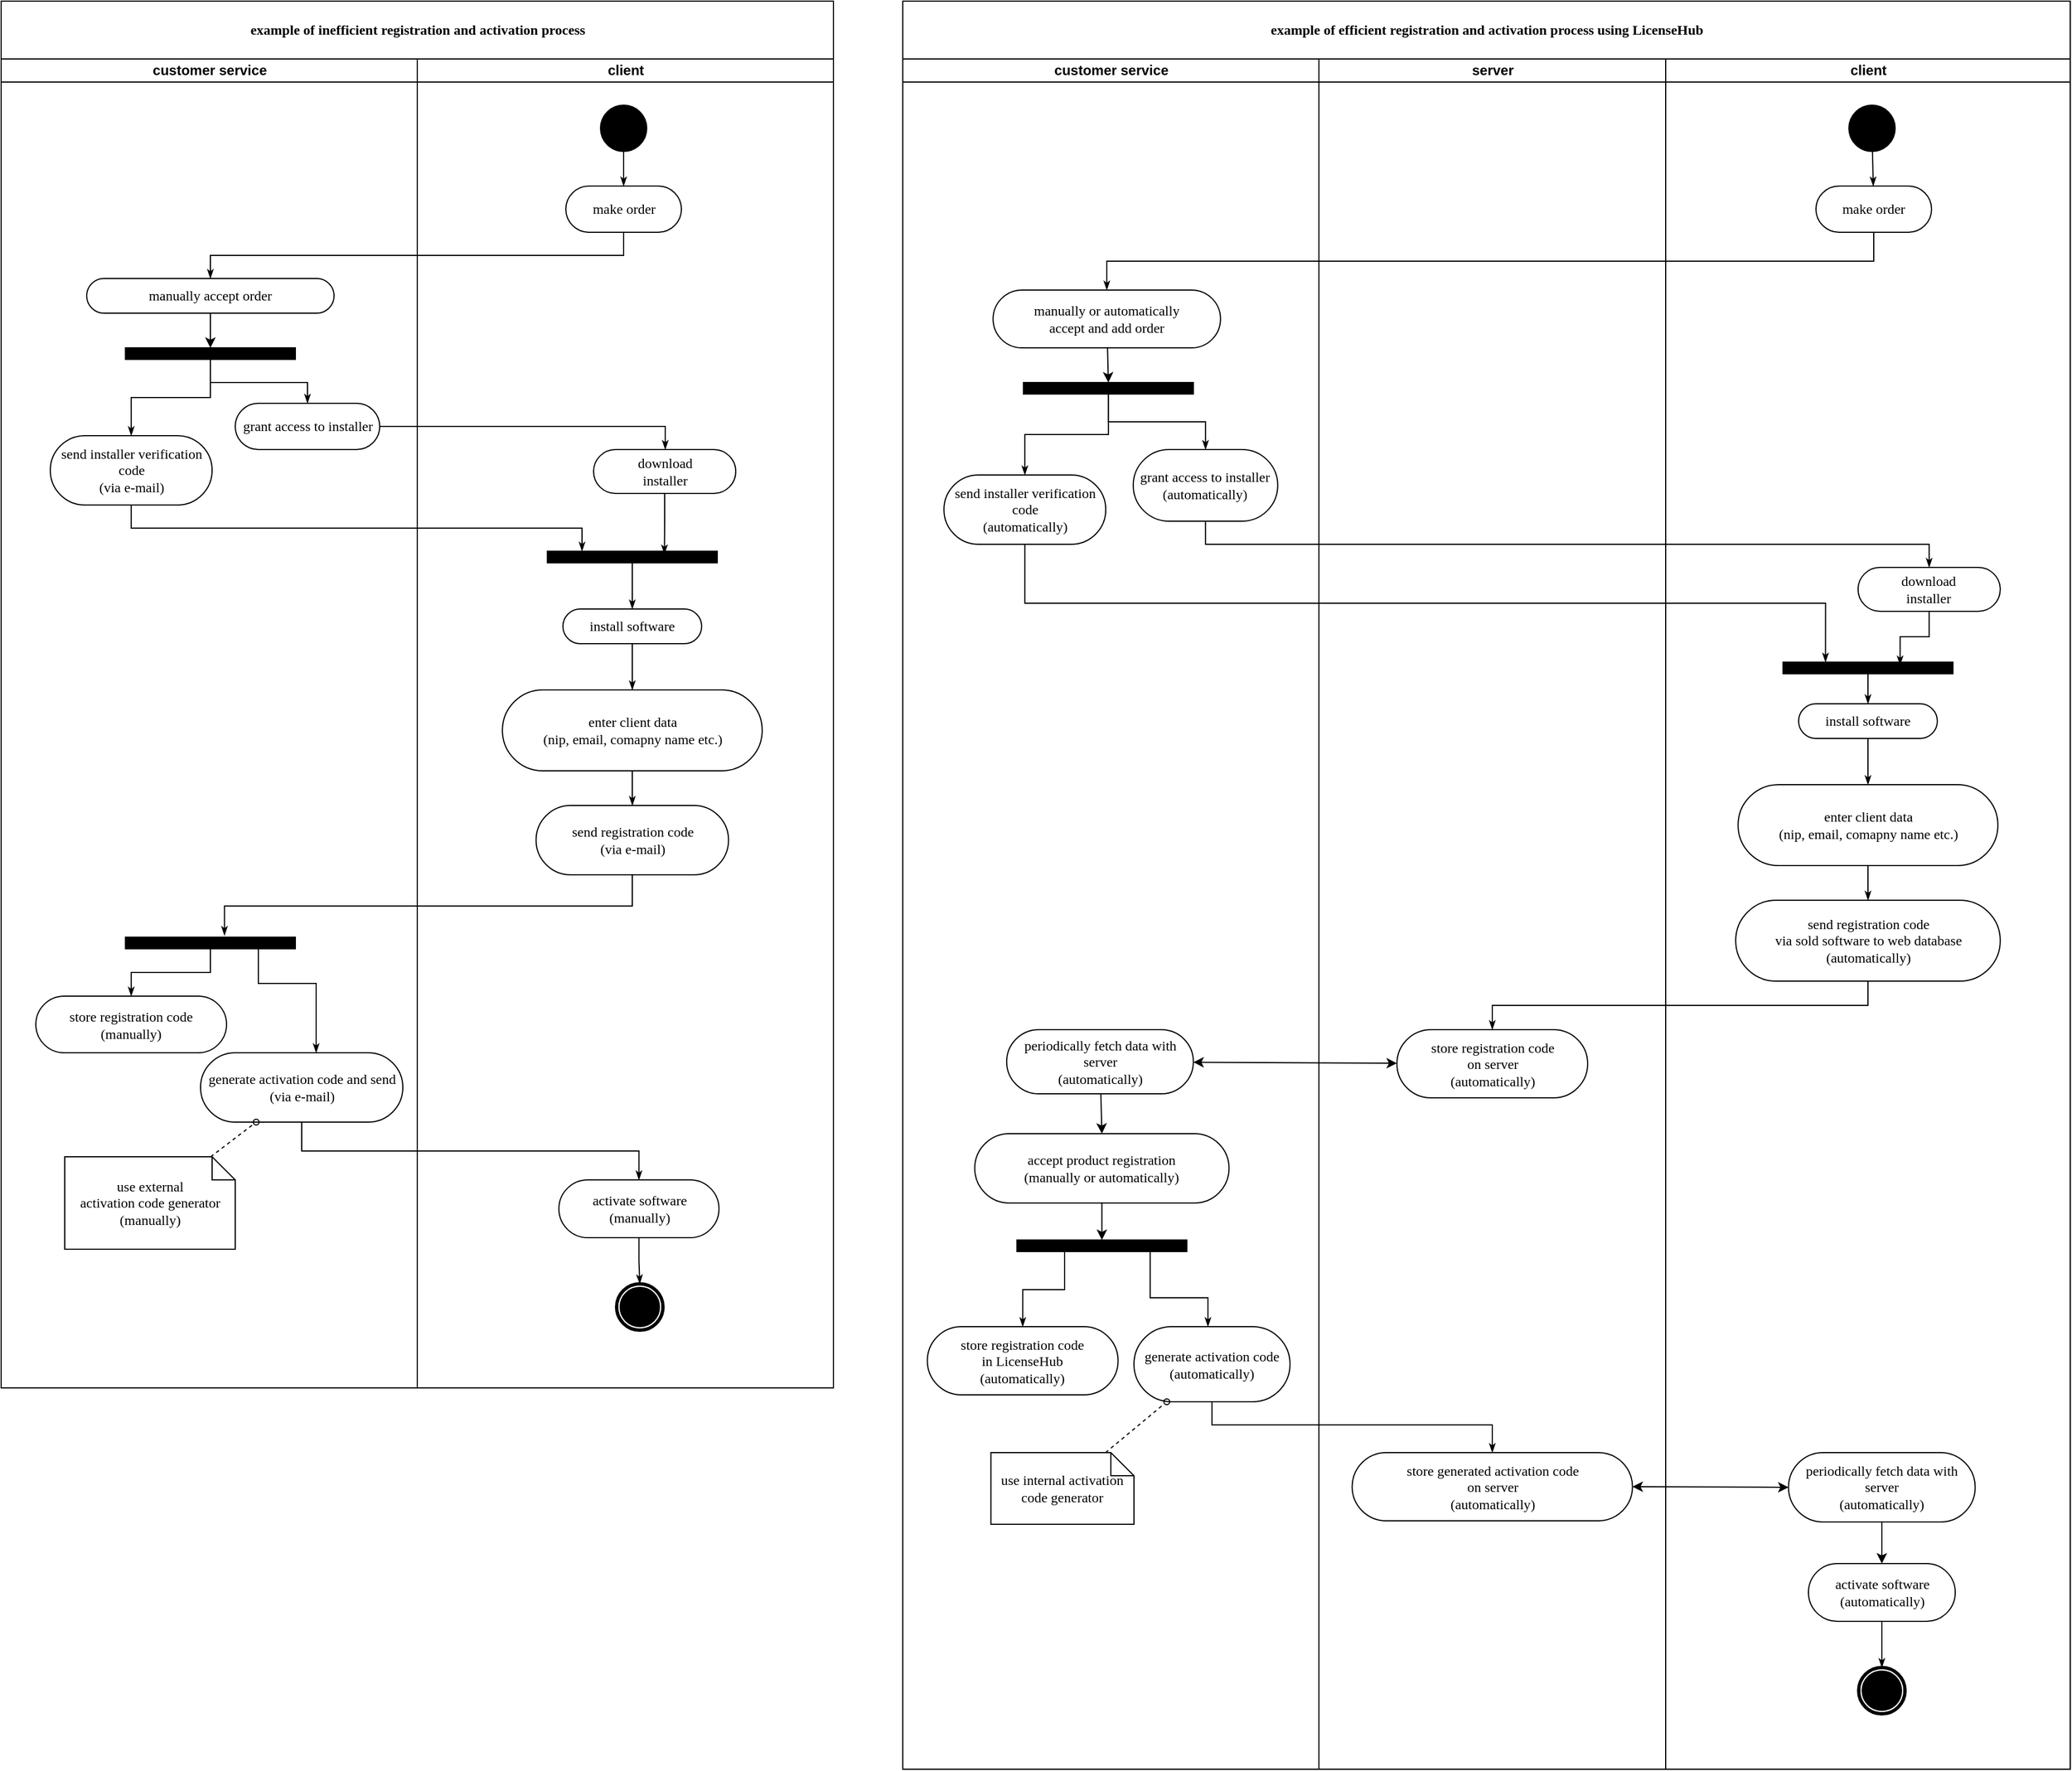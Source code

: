 <mxfile scale="1" border="40">
    <diagram name="Page-1" id="0783ab3e-0a74-02c8-0abd-f7b4e66b4bec">
        <mxGraphModel dx="2727" dy="1820" grid="1" gridSize="10" guides="1" tooltips="1" connect="1" arrows="1" fold="1" page="0" pageScale="1" pageWidth="850" pageHeight="1100" background="#ffffff" math="0" shadow="0">
            <root>
                <mxCell id="0"/>
                <mxCell id="1" parent="0"/>
                <mxCell id="1c1d494c118603dd-1" value="example of&amp;nbsp;inefficient registration and activation process" style="swimlane;html=1;childLayout=stackLayout;startSize=50;rounded=0;shadow=0;comic=0;labelBackgroundColor=none;strokeWidth=1;fontFamily=Verdana;fontSize=12;align=center;strokeColor=#000000;" parent="1" vertex="1">
                    <mxGeometry x="100" y="10" width="720" height="1200" as="geometry">
                        <mxRectangle x="40" y="20" width="440" height="30" as="alternateBounds"/>
                    </mxGeometry>
                </mxCell>
                <mxCell id="jAqfNEqAzGO9UF7VZpTB-259" style="edgeStyle=orthogonalEdgeStyle;shape=connector;rounded=0;orthogonalLoop=1;jettySize=auto;html=1;entryX=0.5;entryY=0;entryDx=0;entryDy=0;labelBackgroundColor=none;strokeColor=#000000;strokeWidth=1;align=center;verticalAlign=middle;fontFamily=Verdana;fontSize=12;fontColor=default;startArrow=none;startFill=0;endArrow=classicThin;endFill=1;startSize=5;endSize=5;exitX=0.5;exitY=1;exitDx=0;exitDy=0;" parent="1c1d494c118603dd-1" source="jAqfNEqAzGO9UF7VZpTB-253" target="105" edge="1">
                    <mxGeometry relative="1" as="geometry">
                        <mxPoint x="835" y="160" as="sourcePoint"/>
                    </mxGeometry>
                </mxCell>
                <mxCell id="jAqfNEqAzGO9UF7VZpTB-1" value="customer service" style="swimlane;html=1;startSize=20;strokeColor=#000000;" parent="1c1d494c118603dd-1" vertex="1">
                    <mxGeometry y="50" width="360" height="1150" as="geometry"/>
                </mxCell>
                <mxCell id="jAqfNEqAzGO9UF7VZpTB-306" value="store registration code&lt;br&gt;(manually)" style="rounded=1;whiteSpace=wrap;html=1;shadow=0;comic=0;labelBackgroundColor=none;strokeWidth=1;fontFamily=Verdana;fontSize=12;align=center;arcSize=50;strokeColor=#000000;" parent="jAqfNEqAzGO9UF7VZpTB-1" vertex="1">
                    <mxGeometry x="30" y="811" width="165" height="49" as="geometry"/>
                </mxCell>
                <mxCell id="jAqfNEqAzGO9UF7VZpTB-312" value="generate activation code and send&lt;br&gt;(via e-mail)" style="rounded=1;whiteSpace=wrap;html=1;shadow=0;comic=0;labelBackgroundColor=none;strokeWidth=1;fontFamily=Verdana;fontSize=12;align=center;arcSize=50;strokeColor=#000000;" parent="jAqfNEqAzGO9UF7VZpTB-1" vertex="1">
                    <mxGeometry x="172.5" y="860" width="175" height="60" as="geometry"/>
                </mxCell>
                <mxCell id="jAqfNEqAzGO9UF7VZpTB-314" value="use external&lt;br&gt;activation code generator&lt;br&gt;(manually)" style="shape=note;whiteSpace=wrap;html=1;rounded=0;shadow=0;comic=0;labelBackgroundColor=none;strokeWidth=1;fontFamily=Verdana;fontSize=12;align=center;size=20;strokeColor=#000000;" parent="jAqfNEqAzGO9UF7VZpTB-1" vertex="1">
                    <mxGeometry x="55" y="950" width="147.5" height="80" as="geometry"/>
                </mxCell>
                <mxCell id="jAqfNEqAzGO9UF7VZpTB-258" value="" style="whiteSpace=wrap;html=1;rounded=0;shadow=0;comic=0;labelBackgroundColor=none;strokeWidth=1;fillColor=#000000;fontFamily=Verdana;fontSize=12;align=center;rotation=0;strokeColor=#000000;" parent="jAqfNEqAzGO9UF7VZpTB-1" vertex="1">
                    <mxGeometry x="107.5" y="250" width="147" height="10" as="geometry"/>
                </mxCell>
                <mxCell id="jAqfNEqAzGO9UF7VZpTB-262" style="edgeStyle=orthogonalEdgeStyle;shape=connector;rounded=0;orthogonalLoop=1;jettySize=auto;html=1;labelBackgroundColor=none;strokeColor=#000000;strokeWidth=1;align=center;verticalAlign=middle;fontFamily=Verdana;fontSize=12;fontColor=default;startArrow=none;startFill=0;endArrow=classicThin;endFill=1;startSize=5;endSize=5;" parent="jAqfNEqAzGO9UF7VZpTB-1" source="jAqfNEqAzGO9UF7VZpTB-258" target="jAqfNEqAzGO9UF7VZpTB-261" edge="1">
                    <mxGeometry relative="1" as="geometry"/>
                </mxCell>
                <mxCell id="jAqfNEqAzGO9UF7VZpTB-255" value="grant access to installer" style="rounded=1;whiteSpace=wrap;html=1;shadow=0;comic=0;labelBackgroundColor=none;strokeWidth=1;fontFamily=Verdana;fontSize=12;align=center;arcSize=50;strokeColor=#000000;" parent="jAqfNEqAzGO9UF7VZpTB-1" vertex="1">
                    <mxGeometry x="202.5" y="298" width="125" height="40" as="geometry"/>
                </mxCell>
                <mxCell id="jAqfNEqAzGO9UF7VZpTB-260" style="edgeStyle=orthogonalEdgeStyle;shape=connector;rounded=0;orthogonalLoop=1;jettySize=auto;html=1;labelBackgroundColor=none;strokeColor=#000000;strokeWidth=1;align=center;verticalAlign=middle;fontFamily=Verdana;fontSize=12;fontColor=default;startArrow=none;startFill=0;endArrow=classicThin;endFill=1;startSize=5;endSize=5;" parent="jAqfNEqAzGO9UF7VZpTB-1" source="jAqfNEqAzGO9UF7VZpTB-258" target="jAqfNEqAzGO9UF7VZpTB-255" edge="1">
                    <mxGeometry relative="1" as="geometry"/>
                </mxCell>
                <mxCell id="jAqfNEqAzGO9UF7VZpTB-261" value="send installer verification code&lt;br&gt;(via e-mail)" style="rounded=1;whiteSpace=wrap;html=1;shadow=0;comic=0;labelBackgroundColor=none;strokeWidth=1;fontFamily=Verdana;fontSize=12;align=center;arcSize=50;strokeColor=#000000;" parent="jAqfNEqAzGO9UF7VZpTB-1" vertex="1">
                    <mxGeometry x="42.5" y="326" width="140" height="60" as="geometry"/>
                </mxCell>
                <mxCell id="jAqfNEqAzGO9UF7VZpTB-315" style="edgeStyle=none;rounded=0;html=1;dashed=1;labelBackgroundColor=none;startArrow=none;startFill=0;startSize=5;endArrow=oval;endFill=0;endSize=5;jettySize=auto;orthogonalLoop=1;strokeWidth=1;fontFamily=Verdana;fontSize=12;strokeColor=#000000;" parent="jAqfNEqAzGO9UF7VZpTB-1" source="jAqfNEqAzGO9UF7VZpTB-314" target="jAqfNEqAzGO9UF7VZpTB-312" edge="1">
                    <mxGeometry relative="1" as="geometry">
                        <mxPoint x="1487.5" y="819" as="sourcePoint"/>
                        <mxPoint x="1807.5" y="779" as="targetPoint"/>
                    </mxGeometry>
                </mxCell>
                <mxCell id="jAqfNEqAzGO9UF7VZpTB-320" style="edgeStyle=orthogonalEdgeStyle;shape=connector;rounded=0;orthogonalLoop=1;jettySize=auto;html=1;labelBackgroundColor=none;strokeColor=#000000;strokeWidth=1;align=center;verticalAlign=middle;fontFamily=Verdana;fontSize=12;fontColor=default;startArrow=none;startFill=0;endArrow=classicThin;endFill=1;startSize=5;endSize=5;" parent="jAqfNEqAzGO9UF7VZpTB-1" source="jAqfNEqAzGO9UF7VZpTB-319" target="jAqfNEqAzGO9UF7VZpTB-306" edge="1">
                    <mxGeometry relative="1" as="geometry"/>
                </mxCell>
                <mxCell id="jAqfNEqAzGO9UF7VZpTB-321" style="edgeStyle=orthogonalEdgeStyle;shape=connector;rounded=0;orthogonalLoop=1;jettySize=auto;html=1;labelBackgroundColor=none;strokeColor=#000000;strokeWidth=1;align=center;verticalAlign=middle;fontFamily=Verdana;fontSize=12;fontColor=default;startArrow=none;startFill=0;endArrow=classicThin;endFill=1;startSize=5;endSize=5;" parent="jAqfNEqAzGO9UF7VZpTB-1" source="jAqfNEqAzGO9UF7VZpTB-319" target="jAqfNEqAzGO9UF7VZpTB-312" edge="1">
                    <mxGeometry relative="1" as="geometry">
                        <Array as="points">
                            <mxPoint x="222.5" y="800"/>
                            <mxPoint x="272.5" y="800"/>
                        </Array>
                    </mxGeometry>
                </mxCell>
                <mxCell id="jAqfNEqAzGO9UF7VZpTB-319" value="" style="whiteSpace=wrap;html=1;rounded=0;shadow=0;comic=0;labelBackgroundColor=none;strokeWidth=1;fillColor=#000000;fontFamily=Verdana;fontSize=12;align=center;rotation=0;strokeColor=#000000;" parent="jAqfNEqAzGO9UF7VZpTB-1" vertex="1">
                    <mxGeometry x="107.5" y="760" width="147" height="10" as="geometry"/>
                </mxCell>
                <mxCell id="106" style="edgeStyle=none;html=1;exitX=0.5;exitY=1;exitDx=0;exitDy=0;entryX=0.5;entryY=0;entryDx=0;entryDy=0;strokeColor=#000000;" edge="1" parent="jAqfNEqAzGO9UF7VZpTB-1" source="105" target="jAqfNEqAzGO9UF7VZpTB-258">
                    <mxGeometry relative="1" as="geometry"/>
                </mxCell>
                <mxCell id="105" value="manually accept order" style="rounded=1;whiteSpace=wrap;html=1;shadow=0;comic=0;labelBackgroundColor=none;strokeWidth=1;fontFamily=Verdana;fontSize=12;align=center;arcSize=50;strokeColor=#000000;" vertex="1" parent="jAqfNEqAzGO9UF7VZpTB-1">
                    <mxGeometry x="74" y="190" width="214" height="30" as="geometry"/>
                </mxCell>
                <mxCell id="jAqfNEqAzGO9UF7VZpTB-266" style="edgeStyle=orthogonalEdgeStyle;shape=connector;rounded=0;orthogonalLoop=1;jettySize=auto;html=1;labelBackgroundColor=none;strokeColor=#000000;strokeWidth=1;align=center;verticalAlign=middle;fontFamily=Verdana;fontSize=12;fontColor=default;startArrow=none;startFill=0;endArrow=classicThin;endFill=1;startSize=5;endSize=5;" parent="1c1d494c118603dd-1" source="jAqfNEqAzGO9UF7VZpTB-261" target="jAqfNEqAzGO9UF7VZpTB-263" edge="1">
                    <mxGeometry relative="1" as="geometry">
                        <Array as="points">
                            <mxPoint x="112.5" y="456"/>
                            <mxPoint x="502.5" y="456"/>
                        </Array>
                    </mxGeometry>
                </mxCell>
                <mxCell id="jAqfNEqAzGO9UF7VZpTB-257" style="edgeStyle=orthogonalEdgeStyle;shape=connector;rounded=0;orthogonalLoop=1;jettySize=auto;html=1;labelBackgroundColor=none;strokeColor=#000000;strokeWidth=1;align=center;verticalAlign=middle;fontFamily=Verdana;fontSize=12;fontColor=default;startArrow=none;startFill=0;endArrow=classicThin;endFill=1;startSize=5;endSize=5;" parent="1c1d494c118603dd-1" source="jAqfNEqAzGO9UF7VZpTB-255" target="jAqfNEqAzGO9UF7VZpTB-252" edge="1">
                    <mxGeometry relative="1" as="geometry">
                        <mxPoint x="847.5" y="378" as="targetPoint"/>
                        <Array as="points">
                            <mxPoint x="574.5" y="368"/>
                        </Array>
                    </mxGeometry>
                </mxCell>
                <mxCell id="jAqfNEqAzGO9UF7VZpTB-362" style="edgeStyle=orthogonalEdgeStyle;shape=connector;rounded=0;orthogonalLoop=1;jettySize=auto;html=1;entryX=0.583;entryY=-0.149;entryDx=0;entryDy=0;entryPerimeter=0;labelBackgroundColor=none;strokeColor=#000000;strokeWidth=1;align=center;verticalAlign=middle;fontFamily=Verdana;fontSize=12;fontColor=default;startArrow=none;startFill=0;endArrow=classicThin;endFill=1;startSize=5;endSize=5;exitX=0.5;exitY=1;exitDx=0;exitDy=0;" parent="1c1d494c118603dd-1" source="jAqfNEqAzGO9UF7VZpTB-303" target="jAqfNEqAzGO9UF7VZpTB-319" edge="1">
                    <mxGeometry relative="1" as="geometry">
                        <mxPoint x="479.86" y="676" as="sourcePoint"/>
                        <mxPoint x="192.5" y="692.95" as="targetPoint"/>
                    </mxGeometry>
                </mxCell>
                <mxCell id="jAqfNEqAzGO9UF7VZpTB-317" style="edgeStyle=orthogonalEdgeStyle;shape=connector;rounded=0;orthogonalLoop=1;jettySize=auto;html=1;labelBackgroundColor=none;strokeColor=#000000;strokeWidth=1;align=center;verticalAlign=middle;fontFamily=Verdana;fontSize=12;fontColor=default;startArrow=none;startFill=0;endArrow=classicThin;endFill=1;startSize=5;endSize=5;exitX=0.5;exitY=1;exitDx=0;exitDy=0;" parent="1c1d494c118603dd-1" source="jAqfNEqAzGO9UF7VZpTB-312" target="jAqfNEqAzGO9UF7VZpTB-316" edge="1">
                    <mxGeometry relative="1" as="geometry"/>
                </mxCell>
                <mxCell id="1c1d494c118603dd-4" value="client" style="swimlane;html=1;startSize=20;strokeColor=#000000;" parent="1c1d494c118603dd-1" vertex="1">
                    <mxGeometry x="360" y="50" width="360" height="1150" as="geometry"/>
                </mxCell>
                <mxCell id="60571a20871a0731-5" value="" style="shape=mxgraph.bpmn.shape;html=1;verticalLabelPosition=bottom;labelBackgroundColor=#ffffff;verticalAlign=top;perimeter=ellipsePerimeter;outline=end;symbol=terminate;rounded=0;shadow=0;comic=0;strokeWidth=1;fontFamily=Verdana;fontSize=12;align=center;strokeColor=#000000;" parent="1c1d494c118603dd-4" vertex="1">
                    <mxGeometry x="172.5" y="1060" width="40" height="40" as="geometry"/>
                </mxCell>
                <mxCell id="jAqfNEqAzGO9UF7VZpTB-253" value="make order" style="rounded=1;whiteSpace=wrap;html=1;shadow=0;comic=0;labelBackgroundColor=none;strokeWidth=1;fontFamily=Verdana;fontSize=12;align=center;arcSize=50;strokeColor=#000000;" parent="1c1d494c118603dd-4" vertex="1">
                    <mxGeometry x="128.5" y="110" width="100" height="40" as="geometry"/>
                </mxCell>
                <mxCell id="jAqfNEqAzGO9UF7VZpTB-254" style="edgeStyle=none;shape=connector;rounded=0;orthogonalLoop=1;jettySize=auto;html=1;labelBackgroundColor=none;strokeColor=#000000;strokeWidth=1;align=center;verticalAlign=middle;fontFamily=Verdana;fontSize=12;fontColor=default;startArrow=none;startFill=0;endArrow=classicThin;endFill=1;startSize=5;endSize=5;" parent="1c1d494c118603dd-4" source="60571a20871a0731-4" target="jAqfNEqAzGO9UF7VZpTB-253" edge="1">
                    <mxGeometry relative="1" as="geometry"/>
                </mxCell>
                <mxCell id="60571a20871a0731-4" value="" style="ellipse;whiteSpace=wrap;html=1;rounded=0;shadow=0;comic=0;labelBackgroundColor=none;strokeWidth=1;fillColor=#000000;fontFamily=Verdana;fontSize=12;align=center;strokeColor=#000000;" parent="1c1d494c118603dd-4" vertex="1">
                    <mxGeometry x="158.5" y="40" width="40" height="40" as="geometry"/>
                </mxCell>
                <mxCell id="jAqfNEqAzGO9UF7VZpTB-252" value="download&lt;br&gt;installer" style="rounded=1;whiteSpace=wrap;html=1;shadow=0;comic=0;labelBackgroundColor=none;strokeWidth=1;fontFamily=Verdana;fontSize=12;align=center;arcSize=50;strokeColor=#000000;" parent="1c1d494c118603dd-4" vertex="1">
                    <mxGeometry x="152.5" y="338" width="123" height="38" as="geometry"/>
                </mxCell>
                <mxCell id="jAqfNEqAzGO9UF7VZpTB-285" style="edgeStyle=orthogonalEdgeStyle;shape=connector;rounded=0;orthogonalLoop=1;jettySize=auto;html=1;entryX=0.5;entryY=0;entryDx=0;entryDy=0;labelBackgroundColor=none;strokeColor=#000000;strokeWidth=1;align=center;verticalAlign=middle;fontFamily=Verdana;fontSize=12;fontColor=default;startArrow=none;startFill=0;endArrow=classicThin;endFill=1;startSize=5;endSize=5;" parent="1c1d494c118603dd-4" source="jAqfNEqAzGO9UF7VZpTB-263" target="jAqfNEqAzGO9UF7VZpTB-284" edge="1">
                    <mxGeometry relative="1" as="geometry"/>
                </mxCell>
                <mxCell id="jAqfNEqAzGO9UF7VZpTB-263" value="" style="whiteSpace=wrap;html=1;rounded=0;shadow=0;comic=0;labelBackgroundColor=none;strokeWidth=1;fillColor=#000000;fontFamily=Verdana;fontSize=12;align=center;rotation=0;strokeColor=#000000;" parent="1c1d494c118603dd-4" vertex="1">
                    <mxGeometry x="112.5" y="426" width="147" height="10" as="geometry"/>
                </mxCell>
                <mxCell id="jAqfNEqAzGO9UF7VZpTB-265" style="edgeStyle=orthogonalEdgeStyle;shape=connector;rounded=0;orthogonalLoop=1;jettySize=auto;html=1;entryX=0.689;entryY=0.246;entryDx=0;entryDy=0;entryPerimeter=0;labelBackgroundColor=none;strokeColor=#000000;strokeWidth=1;align=center;verticalAlign=middle;fontFamily=Verdana;fontSize=12;fontColor=default;startArrow=none;startFill=0;endArrow=classicThin;endFill=1;startSize=5;endSize=5;" parent="1c1d494c118603dd-4" source="jAqfNEqAzGO9UF7VZpTB-252" target="jAqfNEqAzGO9UF7VZpTB-263" edge="1">
                    <mxGeometry relative="1" as="geometry"/>
                </mxCell>
                <mxCell id="jAqfNEqAzGO9UF7VZpTB-311" style="edgeStyle=orthogonalEdgeStyle;shape=connector;rounded=0;orthogonalLoop=1;jettySize=auto;html=1;labelBackgroundColor=none;strokeColor=#000000;strokeWidth=1;align=center;verticalAlign=middle;fontFamily=Verdana;fontSize=12;fontColor=default;startArrow=none;startFill=0;endArrow=classicThin;endFill=1;startSize=5;endSize=5;" parent="1c1d494c118603dd-4" source="jAqfNEqAzGO9UF7VZpTB-284" target="jAqfNEqAzGO9UF7VZpTB-308" edge="1">
                    <mxGeometry relative="1" as="geometry"/>
                </mxCell>
                <mxCell id="jAqfNEqAzGO9UF7VZpTB-284" value="install software" style="rounded=1;whiteSpace=wrap;html=1;shadow=0;comic=0;labelBackgroundColor=none;strokeWidth=1;fontFamily=Verdana;fontSize=12;align=center;arcSize=50;strokeColor=#000000;" parent="1c1d494c118603dd-4" vertex="1">
                    <mxGeometry x="126" y="476" width="120" height="30" as="geometry"/>
                </mxCell>
                <mxCell id="jAqfNEqAzGO9UF7VZpTB-303" value="send registration code &lt;br&gt;(via e-mail)" style="rounded=1;whiteSpace=wrap;html=1;shadow=0;comic=0;labelBackgroundColor=none;strokeWidth=1;fontFamily=Verdana;fontSize=12;align=center;arcSize=50;strokeColor=#000000;" parent="1c1d494c118603dd-4" vertex="1">
                    <mxGeometry x="102.75" y="646" width="166.5" height="60" as="geometry"/>
                </mxCell>
                <mxCell id="jAqfNEqAzGO9UF7VZpTB-309" style="edgeStyle=orthogonalEdgeStyle;shape=connector;rounded=0;orthogonalLoop=1;jettySize=auto;html=1;labelBackgroundColor=none;strokeColor=#000000;strokeWidth=1;align=center;verticalAlign=middle;fontFamily=Verdana;fontSize=12;fontColor=default;startArrow=none;startFill=0;endArrow=classicThin;endFill=1;startSize=5;endSize=5;" parent="1c1d494c118603dd-4" source="jAqfNEqAzGO9UF7VZpTB-308" target="jAqfNEqAzGO9UF7VZpTB-303" edge="1">
                    <mxGeometry relative="1" as="geometry"/>
                </mxCell>
                <mxCell id="jAqfNEqAzGO9UF7VZpTB-308" value="enter client data &lt;br&gt;(nip, email, comapny name etc.)" style="rounded=1;whiteSpace=wrap;html=1;shadow=0;comic=0;labelBackgroundColor=none;strokeWidth=1;fontFamily=Verdana;fontSize=12;align=center;arcSize=50;strokeColor=#000000;" parent="1c1d494c118603dd-4" vertex="1">
                    <mxGeometry x="73.63" y="546" width="224.75" height="70" as="geometry"/>
                </mxCell>
                <mxCell id="jAqfNEqAzGO9UF7VZpTB-318" style="edgeStyle=orthogonalEdgeStyle;shape=connector;rounded=0;orthogonalLoop=1;jettySize=auto;html=1;labelBackgroundColor=none;strokeColor=#000000;strokeWidth=1;align=center;verticalAlign=middle;fontFamily=Verdana;fontSize=12;fontColor=default;startArrow=none;startFill=0;endArrow=classicThin;endFill=1;startSize=5;endSize=5;" parent="1c1d494c118603dd-4" source="jAqfNEqAzGO9UF7VZpTB-316" target="60571a20871a0731-5" edge="1">
                    <mxGeometry relative="1" as="geometry"/>
                </mxCell>
                <mxCell id="jAqfNEqAzGO9UF7VZpTB-316" value="activate software&lt;br&gt;(manually)" style="rounded=1;whiteSpace=wrap;html=1;shadow=0;comic=0;labelBackgroundColor=none;strokeWidth=1;fontFamily=Verdana;fontSize=12;align=center;arcSize=50;strokeColor=#000000;" parent="1c1d494c118603dd-4" vertex="1">
                    <mxGeometry x="122.5" y="970" width="138.5" height="50" as="geometry"/>
                </mxCell>
                <mxCell id="2" value="example of efficient registration and activation process using LicenseHub" style="swimlane;html=1;childLayout=stackLayout;startSize=50;rounded=0;shadow=0;comic=0;labelBackgroundColor=none;strokeWidth=1;fontFamily=Verdana;fontSize=12;align=center;strokeColor=#000000;" parent="1" vertex="1">
                    <mxGeometry x="880" y="10" width="1010" height="1530" as="geometry">
                        <mxRectangle x="40" y="20" width="440" height="30" as="alternateBounds"/>
                    </mxGeometry>
                </mxCell>
                <mxCell id="5" style="edgeStyle=orthogonalEdgeStyle;shape=connector;rounded=0;orthogonalLoop=1;jettySize=auto;html=1;labelBackgroundColor=none;strokeColor=#000000;strokeWidth=1;align=center;verticalAlign=middle;fontFamily=Verdana;fontSize=12;fontColor=default;startArrow=none;startFill=0;endArrow=classicThin;endFill=1;startSize=5;endSize=5;exitX=0.5;exitY=1;exitDx=0;exitDy=0;entryX=0.5;entryY=0;entryDx=0;entryDy=0;" parent="2" source="40" target="99" edge="1">
                    <mxGeometry relative="1" as="geometry">
                        <mxPoint x="488.5" y="185" as="sourcePoint"/>
                    </mxGeometry>
                </mxCell>
                <mxCell id="3" style="edgeStyle=orthogonalEdgeStyle;shape=connector;rounded=0;orthogonalLoop=1;jettySize=auto;html=1;labelBackgroundColor=none;strokeColor=#000000;strokeWidth=1;align=center;verticalAlign=middle;fontFamily=Verdana;fontSize=12;fontColor=default;startArrow=none;startFill=0;endArrow=classicThin;endFill=1;startSize=5;endSize=5;entryX=0.25;entryY=0;entryDx=0;entryDy=0;exitX=0.5;exitY=1;exitDx=0;exitDy=0;" parent="2" source="14" target="45" edge="1">
                    <mxGeometry relative="1" as="geometry">
                        <mxPoint x="490.059" y="366" as="targetPoint"/>
                    </mxGeometry>
                </mxCell>
                <mxCell id="6" value="customer service" style="swimlane;html=1;startSize=20;strokeColor=#000000;" parent="2" vertex="1">
                    <mxGeometry y="50" width="360" height="1480" as="geometry"/>
                </mxCell>
                <mxCell id="7" value="store registration code&lt;br&gt;in LicenseHub&lt;br&gt;(automatically)" style="rounded=1;whiteSpace=wrap;html=1;shadow=0;comic=0;labelBackgroundColor=none;strokeWidth=1;fontFamily=Verdana;fontSize=12;align=center;arcSize=50;strokeColor=#000000;" parent="6" vertex="1">
                    <mxGeometry x="21.25" y="1097" width="165" height="59" as="geometry"/>
                </mxCell>
                <mxCell id="8" value="generate activation code&lt;br&gt;(automatically)" style="rounded=1;whiteSpace=wrap;html=1;shadow=0;comic=0;labelBackgroundColor=none;strokeWidth=1;fontFamily=Verdana;fontSize=12;align=center;arcSize=50;strokeColor=#000000;" parent="6" vertex="1">
                    <mxGeometry x="200" y="1097" width="135" height="65" as="geometry"/>
                </mxCell>
                <mxCell id="9" value="use internal activation code generator" style="shape=note;whiteSpace=wrap;html=1;rounded=0;shadow=0;comic=0;labelBackgroundColor=none;strokeWidth=1;fontFamily=Verdana;fontSize=12;align=center;size=20;strokeColor=#000000;" parent="6" vertex="1">
                    <mxGeometry x="76.25" y="1206" width="123.75" height="62" as="geometry"/>
                </mxCell>
                <mxCell id="10" value="" style="whiteSpace=wrap;html=1;rounded=0;shadow=0;comic=0;labelBackgroundColor=none;strokeWidth=1;fillColor=#000000;fontFamily=Verdana;fontSize=12;align=center;rotation=0;strokeColor=#000000;" parent="6" vertex="1">
                    <mxGeometry x="104.37" y="280" width="147" height="10" as="geometry"/>
                </mxCell>
                <mxCell id="11" style="edgeStyle=orthogonalEdgeStyle;shape=connector;rounded=0;orthogonalLoop=1;jettySize=auto;html=1;labelBackgroundColor=none;strokeColor=#000000;strokeWidth=1;align=center;verticalAlign=middle;fontFamily=Verdana;fontSize=12;fontColor=default;startArrow=none;startFill=0;endArrow=classicThin;endFill=1;startSize=5;endSize=5;" parent="6" source="10" target="14" edge="1">
                    <mxGeometry relative="1" as="geometry"/>
                </mxCell>
                <mxCell id="12" value="grant access to installer&lt;br&gt;(automatically)" style="rounded=1;whiteSpace=wrap;html=1;shadow=0;comic=0;labelBackgroundColor=none;strokeWidth=1;fontFamily=Verdana;fontSize=12;align=center;arcSize=50;strokeColor=#000000;" parent="6" vertex="1">
                    <mxGeometry x="199.37" y="338" width="125" height="62" as="geometry"/>
                </mxCell>
                <mxCell id="13" style="edgeStyle=orthogonalEdgeStyle;shape=connector;rounded=0;orthogonalLoop=1;jettySize=auto;html=1;labelBackgroundColor=none;strokeColor=#000000;strokeWidth=1;align=center;verticalAlign=middle;fontFamily=Verdana;fontSize=12;fontColor=default;startArrow=none;startFill=0;endArrow=classicThin;endFill=1;startSize=5;endSize=5;" parent="6" source="10" target="12" edge="1">
                    <mxGeometry relative="1" as="geometry"/>
                </mxCell>
                <mxCell id="14" value="send installer verification code&lt;br&gt;(automatically)" style="rounded=1;whiteSpace=wrap;html=1;shadow=0;comic=0;labelBackgroundColor=none;strokeWidth=1;fontFamily=Verdana;fontSize=12;align=center;arcSize=50;strokeColor=#000000;" parent="6" vertex="1">
                    <mxGeometry x="35.62" y="360" width="140" height="60" as="geometry"/>
                </mxCell>
                <mxCell id="15" style="edgeStyle=none;rounded=0;html=1;dashed=1;labelBackgroundColor=none;startArrow=none;startFill=0;startSize=5;endArrow=oval;endFill=0;endSize=5;jettySize=auto;orthogonalLoop=1;strokeWidth=1;fontFamily=Verdana;fontSize=12;strokeColor=#000000;" parent="6" source="9" target="8" edge="1">
                    <mxGeometry relative="1" as="geometry">
                        <mxPoint x="1478.75" y="1105" as="sourcePoint"/>
                        <mxPoint x="1798.75" y="1065" as="targetPoint"/>
                    </mxGeometry>
                </mxCell>
                <mxCell id="16" style="edgeStyle=orthogonalEdgeStyle;shape=connector;rounded=0;orthogonalLoop=1;jettySize=auto;html=1;labelBackgroundColor=none;strokeColor=#000000;strokeWidth=1;align=center;verticalAlign=middle;fontFamily=Verdana;fontSize=12;fontColor=default;startArrow=none;startFill=0;endArrow=classicThin;endFill=1;startSize=5;endSize=5;entryX=0.5;entryY=0;entryDx=0;entryDy=0;" parent="6" source="18" target="7" edge="1">
                    <mxGeometry relative="1" as="geometry">
                        <mxPoint x="103.809" y="1073" as="targetPoint"/>
                        <Array as="points">
                            <mxPoint x="140" y="1065"/>
                            <mxPoint x="104" y="1065"/>
                        </Array>
                    </mxGeometry>
                </mxCell>
                <mxCell id="17" style="edgeStyle=orthogonalEdgeStyle;shape=connector;rounded=0;orthogonalLoop=1;jettySize=auto;html=1;labelBackgroundColor=none;strokeColor=#000000;strokeWidth=1;align=center;verticalAlign=middle;fontFamily=Verdana;fontSize=12;fontColor=default;startArrow=none;startFill=0;endArrow=classicThin;endFill=1;startSize=5;endSize=5;" parent="6" source="18" target="8" edge="1">
                    <mxGeometry relative="1" as="geometry">
                        <Array as="points">
                            <mxPoint x="214" y="1072"/>
                            <mxPoint x="264" y="1072"/>
                        </Array>
                    </mxGeometry>
                </mxCell>
                <mxCell id="18" value="" style="whiteSpace=wrap;html=1;rounded=0;shadow=0;comic=0;labelBackgroundColor=none;strokeWidth=1;fillColor=#000000;fontFamily=Verdana;fontSize=12;align=center;rotation=0;strokeColor=#000000;" parent="6" vertex="1">
                    <mxGeometry x="98.75" y="1022" width="147" height="10" as="geometry"/>
                </mxCell>
                <mxCell id="71" style="edgeStyle=none;html=1;entryX=0.5;entryY=0;entryDx=0;entryDy=0;strokeColor=#000000;" parent="6" source="55" target="73" edge="1">
                    <mxGeometry relative="1" as="geometry"/>
                </mxCell>
                <mxCell id="55" value="periodically fetch data with server&lt;br&gt;(automatically)" style="rounded=1;whiteSpace=wrap;html=1;shadow=0;comic=0;labelBackgroundColor=none;strokeWidth=1;fontFamily=Verdana;fontSize=12;align=center;arcSize=50;strokeColor=#000000;" parent="6" vertex="1">
                    <mxGeometry x="89.88" y="840" width="161.5" height="55.5" as="geometry"/>
                </mxCell>
                <mxCell id="75" style="edgeStyle=none;html=1;entryX=0.5;entryY=0;entryDx=0;entryDy=0;startArrow=none;startFill=0;strokeColor=#000000;" parent="6" source="73" target="18" edge="1">
                    <mxGeometry relative="1" as="geometry"/>
                </mxCell>
                <mxCell id="73" value="accept product registration&lt;br&gt;(manually or automatically)" style="rounded=1;whiteSpace=wrap;html=1;shadow=0;comic=0;labelBackgroundColor=none;strokeWidth=1;fontFamily=Verdana;fontSize=12;align=center;arcSize=50;strokeColor=#000000;" parent="6" vertex="1">
                    <mxGeometry x="62.25" y="930" width="220" height="60" as="geometry"/>
                </mxCell>
                <mxCell id="100" style="edgeStyle=none;html=1;entryX=0.5;entryY=0;entryDx=0;entryDy=0;strokeColor=#000000;" edge="1" parent="6" source="99" target="10">
                    <mxGeometry relative="1" as="geometry"/>
                </mxCell>
                <mxCell id="99" value="manually or automatically&lt;br&gt;accept and add order" style="rounded=1;whiteSpace=wrap;html=1;shadow=0;comic=0;labelBackgroundColor=none;strokeWidth=1;fontFamily=Verdana;fontSize=12;align=center;arcSize=50;strokeColor=#000000;" vertex="1" parent="6">
                    <mxGeometry x="78.13" y="200" width="196.75" height="50" as="geometry"/>
                </mxCell>
                <mxCell id="4" style="edgeStyle=orthogonalEdgeStyle;shape=connector;rounded=0;orthogonalLoop=1;jettySize=auto;html=1;labelBackgroundColor=none;strokeColor=#000000;strokeWidth=1;align=center;verticalAlign=middle;fontFamily=Verdana;fontSize=12;fontColor=default;startArrow=none;startFill=0;endArrow=classicThin;endFill=1;startSize=5;endSize=5;entryX=0.5;entryY=0;entryDx=0;entryDy=0;exitX=0.5;exitY=1;exitDx=0;exitDy=0;" parent="2" source="12" target="43" edge="1">
                    <mxGeometry relative="1" as="geometry">
                        <mxPoint x="920" y="350" as="targetPoint"/>
                    </mxGeometry>
                </mxCell>
                <mxCell id="19" value="server" style="swimlane;html=1;startSize=20;strokeColor=#000000;" parent="2" vertex="1">
                    <mxGeometry x="360" y="50" width="300" height="1480" as="geometry"/>
                </mxCell>
                <mxCell id="54" value="store registration code&lt;br&gt;on server&lt;br&gt;(automatically)" style="rounded=1;whiteSpace=wrap;html=1;shadow=0;comic=0;labelBackgroundColor=none;strokeWidth=1;fontFamily=Verdana;fontSize=12;align=center;arcSize=50;strokeColor=#000000;" parent="19" vertex="1">
                    <mxGeometry x="67.5" y="840" width="165" height="59" as="geometry"/>
                </mxCell>
                <mxCell id="77" value="store generated activation code&lt;br&gt;on server&lt;br&gt;(automatically)" style="rounded=1;whiteSpace=wrap;html=1;shadow=0;comic=0;labelBackgroundColor=none;strokeWidth=1;fontFamily=Verdana;fontSize=12;align=center;arcSize=50;strokeColor=#000000;" parent="19" vertex="1">
                    <mxGeometry x="28.75" y="1206" width="242.5" height="59" as="geometry"/>
                </mxCell>
                <mxCell id="37" style="edgeStyle=orthogonalEdgeStyle;shape=connector;rounded=0;orthogonalLoop=1;jettySize=auto;html=1;entryX=0.5;entryY=0;entryDx=0;entryDy=0;labelBackgroundColor=none;strokeColor=#000000;strokeWidth=1;align=center;verticalAlign=middle;fontFamily=Verdana;fontSize=12;fontColor=default;startArrow=none;startFill=0;endArrow=classicThin;endFill=1;startSize=5;endSize=5;exitX=0.5;exitY=1;exitDx=0;exitDy=0;" parent="2" source="49" target="54" edge="1">
                    <mxGeometry relative="1" as="geometry">
                        <mxPoint x="419.06" y="833" as="sourcePoint"/>
                        <mxPoint x="180.0" y="794.95" as="targetPoint"/>
                    </mxGeometry>
                </mxCell>
                <mxCell id="36" style="edgeStyle=orthogonalEdgeStyle;shape=connector;rounded=0;orthogonalLoop=1;jettySize=auto;html=1;labelBackgroundColor=none;strokeColor=#000000;strokeWidth=1;align=center;verticalAlign=middle;fontFamily=Verdana;fontSize=12;fontColor=default;startArrow=none;startFill=0;endArrow=classicThin;endFill=1;startSize=5;endSize=5;" parent="2" source="8" target="77" edge="1">
                    <mxGeometry relative="1" as="geometry">
                        <Array as="points">
                            <mxPoint x="267" y="1232"/>
                            <mxPoint x="510" y="1232"/>
                        </Array>
                        <mxPoint x="450" y="1192" as="targetPoint"/>
                    </mxGeometry>
                </mxCell>
                <mxCell id="97" style="edgeStyle=none;html=1;startArrow=classic;startFill=1;exitX=1;exitY=0.5;exitDx=0;exitDy=0;entryX=0;entryY=0.5;entryDx=0;entryDy=0;strokeColor=#000000;" parent="2" source="77" target="96" edge="1">
                    <mxGeometry relative="1" as="geometry">
                        <mxPoint x="695.5" y="1262" as="sourcePoint"/>
                        <mxPoint x="900" y="1262" as="targetPoint"/>
                    </mxGeometry>
                </mxCell>
                <mxCell id="72" style="edgeStyle=none;html=1;startArrow=classic;startFill=1;strokeColor=#000000;" parent="2" source="55" target="54" edge="1">
                    <mxGeometry relative="1" as="geometry"/>
                </mxCell>
                <mxCell id="38" value="client" style="swimlane;html=1;startSize=20;strokeColor=#000000;" parent="2" vertex="1">
                    <mxGeometry x="660" y="50" width="350" height="1480" as="geometry"/>
                </mxCell>
                <mxCell id="39" value="" style="shape=mxgraph.bpmn.shape;html=1;verticalLabelPosition=bottom;labelBackgroundColor=#ffffff;verticalAlign=top;perimeter=ellipsePerimeter;outline=end;symbol=terminate;rounded=0;shadow=0;comic=0;strokeWidth=1;fontFamily=Verdana;fontSize=12;align=center;strokeColor=#000000;" parent="38" vertex="1">
                    <mxGeometry x="167" y="1392" width="40" height="40" as="geometry"/>
                </mxCell>
                <mxCell id="40" value="make order" style="rounded=1;whiteSpace=wrap;html=1;shadow=0;comic=0;labelBackgroundColor=none;strokeWidth=1;fontFamily=Verdana;fontSize=12;align=center;arcSize=50;strokeColor=#000000;" parent="38" vertex="1">
                    <mxGeometry x="130" y="110" width="100" height="40" as="geometry"/>
                </mxCell>
                <mxCell id="41" style="edgeStyle=none;shape=connector;rounded=0;orthogonalLoop=1;jettySize=auto;html=1;labelBackgroundColor=none;strokeColor=#000000;strokeWidth=1;align=center;verticalAlign=middle;fontFamily=Verdana;fontSize=12;fontColor=default;startArrow=none;startFill=0;endArrow=classicThin;endFill=1;startSize=5;endSize=5;" parent="38" source="42" target="40" edge="1">
                    <mxGeometry relative="1" as="geometry"/>
                </mxCell>
                <mxCell id="42" value="" style="ellipse;whiteSpace=wrap;html=1;rounded=0;shadow=0;comic=0;labelBackgroundColor=none;strokeWidth=1;fillColor=#000000;fontFamily=Verdana;fontSize=12;align=center;strokeColor=#000000;" parent="38" vertex="1">
                    <mxGeometry x="158.5" y="40" width="40" height="40" as="geometry"/>
                </mxCell>
                <mxCell id="43" value="download&lt;br&gt;installer" style="rounded=1;whiteSpace=wrap;html=1;shadow=0;comic=0;labelBackgroundColor=none;strokeWidth=1;fontFamily=Verdana;fontSize=12;align=center;arcSize=50;strokeColor=#000000;" parent="38" vertex="1">
                    <mxGeometry x="166.43" y="440" width="123" height="38" as="geometry"/>
                </mxCell>
                <mxCell id="44" style="edgeStyle=orthogonalEdgeStyle;shape=connector;rounded=0;orthogonalLoop=1;jettySize=auto;html=1;entryX=0.5;entryY=0;entryDx=0;entryDy=0;labelBackgroundColor=none;strokeColor=#000000;strokeWidth=1;align=center;verticalAlign=middle;fontFamily=Verdana;fontSize=12;fontColor=default;startArrow=none;startFill=0;endArrow=classicThin;endFill=1;startSize=5;endSize=5;" parent="38" source="45" target="48" edge="1">
                    <mxGeometry relative="1" as="geometry"/>
                </mxCell>
                <mxCell id="45" value="" style="whiteSpace=wrap;html=1;rounded=0;shadow=0;comic=0;labelBackgroundColor=none;strokeWidth=1;fillColor=#000000;fontFamily=Verdana;fontSize=12;align=center;rotation=0;strokeColor=#000000;" parent="38" vertex="1">
                    <mxGeometry x="101.5" y="522" width="147" height="10" as="geometry"/>
                </mxCell>
                <mxCell id="46" style="edgeStyle=orthogonalEdgeStyle;shape=connector;rounded=0;orthogonalLoop=1;jettySize=auto;html=1;entryX=0.689;entryY=0.246;entryDx=0;entryDy=0;entryPerimeter=0;labelBackgroundColor=none;strokeColor=#000000;strokeWidth=1;align=center;verticalAlign=middle;fontFamily=Verdana;fontSize=12;fontColor=default;startArrow=none;startFill=0;endArrow=classicThin;endFill=1;startSize=5;endSize=5;" parent="38" source="43" target="45" edge="1">
                    <mxGeometry relative="1" as="geometry"/>
                </mxCell>
                <mxCell id="47" style="edgeStyle=orthogonalEdgeStyle;shape=connector;rounded=0;orthogonalLoop=1;jettySize=auto;html=1;labelBackgroundColor=none;strokeColor=#000000;strokeWidth=1;align=center;verticalAlign=middle;fontFamily=Verdana;fontSize=12;fontColor=default;startArrow=none;startFill=0;endArrow=classicThin;endFill=1;startSize=5;endSize=5;" parent="38" source="48" target="51" edge="1">
                    <mxGeometry relative="1" as="geometry"/>
                </mxCell>
                <mxCell id="48" value="install software" style="rounded=1;whiteSpace=wrap;html=1;shadow=0;comic=0;labelBackgroundColor=none;strokeWidth=1;fontFamily=Verdana;fontSize=12;align=center;arcSize=50;strokeColor=#000000;" parent="38" vertex="1">
                    <mxGeometry x="115" y="558" width="120" height="30" as="geometry"/>
                </mxCell>
                <mxCell id="49" value="send registration code&lt;br&gt;via sold software to web database&lt;br&gt;(automatically)" style="rounded=1;whiteSpace=wrap;html=1;shadow=0;comic=0;labelBackgroundColor=none;strokeWidth=1;fontFamily=Verdana;fontSize=12;align=center;arcSize=50;strokeColor=#000000;" parent="38" vertex="1">
                    <mxGeometry x="60.56" y="728" width="228.87" height="70" as="geometry"/>
                </mxCell>
                <mxCell id="50" style="edgeStyle=orthogonalEdgeStyle;shape=connector;rounded=0;orthogonalLoop=1;jettySize=auto;html=1;labelBackgroundColor=none;strokeColor=#000000;strokeWidth=1;align=center;verticalAlign=middle;fontFamily=Verdana;fontSize=12;fontColor=default;startArrow=none;startFill=0;endArrow=classicThin;endFill=1;startSize=5;endSize=5;" parent="38" source="51" target="49" edge="1">
                    <mxGeometry relative="1" as="geometry"/>
                </mxCell>
                <mxCell id="51" value="enter client data&lt;br&gt;(nip, email, comapny name etc.)" style="rounded=1;whiteSpace=wrap;html=1;shadow=0;comic=0;labelBackgroundColor=none;strokeWidth=1;fontFamily=Verdana;fontSize=12;align=center;arcSize=50;strokeColor=#000000;" parent="38" vertex="1">
                    <mxGeometry x="62.63" y="628" width="224.75" height="70" as="geometry"/>
                </mxCell>
                <mxCell id="52" style="edgeStyle=orthogonalEdgeStyle;shape=connector;rounded=0;orthogonalLoop=1;jettySize=auto;html=1;labelBackgroundColor=none;strokeColor=#000000;strokeWidth=1;align=center;verticalAlign=middle;fontFamily=Verdana;fontSize=12;fontColor=default;startArrow=none;startFill=0;endArrow=classicThin;endFill=1;startSize=5;endSize=5;" parent="38" source="53" target="39" edge="1">
                    <mxGeometry relative="1" as="geometry"/>
                </mxCell>
                <mxCell id="53" value="activate software&lt;br&gt;(automatically)" style="rounded=1;whiteSpace=wrap;html=1;shadow=0;comic=0;labelBackgroundColor=none;strokeWidth=1;fontFamily=Verdana;fontSize=12;align=center;arcSize=50;strokeColor=#000000;" parent="38" vertex="1">
                    <mxGeometry x="123.5" y="1302" width="127" height="50" as="geometry"/>
                </mxCell>
                <mxCell id="98" style="edgeStyle=none;html=1;entryX=0.5;entryY=0;entryDx=0;entryDy=0;startArrow=none;startFill=0;strokeColor=#000000;" parent="38" source="96" target="53" edge="1">
                    <mxGeometry relative="1" as="geometry"/>
                </mxCell>
                <mxCell id="96" value="periodically fetch data with server&lt;br&gt;(automatically)" style="rounded=1;whiteSpace=wrap;html=1;shadow=0;comic=0;labelBackgroundColor=none;strokeWidth=1;fontFamily=Verdana;fontSize=12;align=center;arcSize=50;strokeColor=#000000;" parent="38" vertex="1">
                    <mxGeometry x="106.25" y="1206" width="161.5" height="60" as="geometry"/>
                </mxCell>
            </root>
        </mxGraphModel>
    </diagram>
</mxfile>